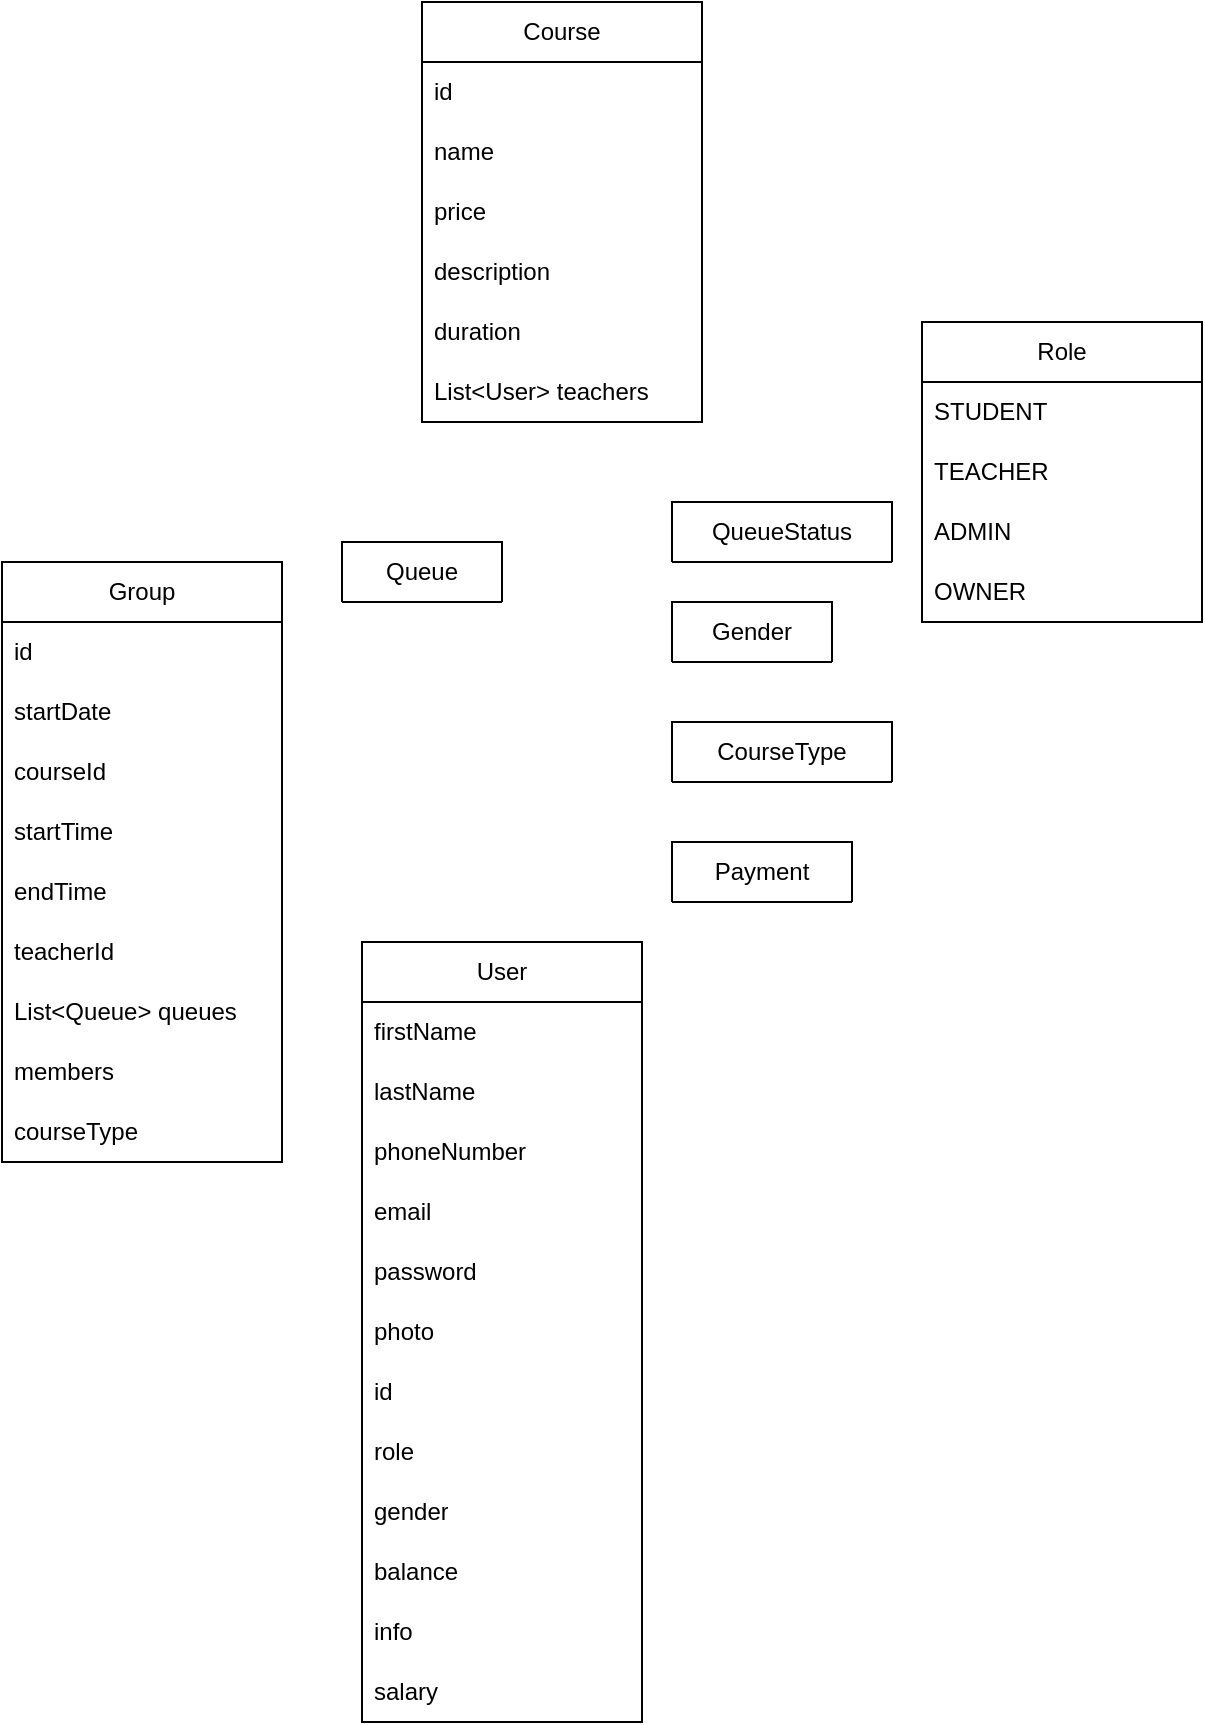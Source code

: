 <mxfile version="20.8.20" type="github">
  <diagram id="C5RBs43oDa-KdzZeNtuy" name="Page-1">
    <mxGraphModel dx="765" dy="386" grid="1" gridSize="10" guides="1" tooltips="1" connect="1" arrows="1" fold="1" page="1" pageScale="1" pageWidth="827" pageHeight="1169" math="0" shadow="0">
      <root>
        <mxCell id="WIyWlLk6GJQsqaUBKTNV-0" />
        <mxCell id="WIyWlLk6GJQsqaUBKTNV-1" parent="WIyWlLk6GJQsqaUBKTNV-0" />
        <mxCell id="SxB7G9DMkLd5KaEbz9lB-16" value="Role" style="swimlane;fontStyle=0;childLayout=stackLayout;horizontal=1;startSize=30;horizontalStack=0;resizeParent=1;resizeParentMax=0;resizeLast=0;collapsible=1;marginBottom=0;whiteSpace=wrap;html=1;" vertex="1" parent="WIyWlLk6GJQsqaUBKTNV-1">
          <mxGeometry x="560" y="380" width="140" height="150" as="geometry">
            <mxRectangle x="545" y="410" width="70" height="30" as="alternateBounds" />
          </mxGeometry>
        </mxCell>
        <mxCell id="SxB7G9DMkLd5KaEbz9lB-17" value="STUDENT" style="text;strokeColor=none;fillColor=none;align=left;verticalAlign=middle;spacingLeft=4;spacingRight=4;overflow=hidden;points=[[0,0.5],[1,0.5]];portConstraint=eastwest;rotatable=0;whiteSpace=wrap;html=1;" vertex="1" parent="SxB7G9DMkLd5KaEbz9lB-16">
          <mxGeometry y="30" width="140" height="30" as="geometry" />
        </mxCell>
        <mxCell id="SxB7G9DMkLd5KaEbz9lB-18" value="TEACHER" style="text;strokeColor=none;fillColor=none;align=left;verticalAlign=middle;spacingLeft=4;spacingRight=4;overflow=hidden;points=[[0,0.5],[1,0.5]];portConstraint=eastwest;rotatable=0;whiteSpace=wrap;html=1;" vertex="1" parent="SxB7G9DMkLd5KaEbz9lB-16">
          <mxGeometry y="60" width="140" height="30" as="geometry" />
        </mxCell>
        <mxCell id="SxB7G9DMkLd5KaEbz9lB-19" value="ADMIN" style="text;strokeColor=none;fillColor=none;align=left;verticalAlign=middle;spacingLeft=4;spacingRight=4;overflow=hidden;points=[[0,0.5],[1,0.5]];portConstraint=eastwest;rotatable=0;whiteSpace=wrap;html=1;" vertex="1" parent="SxB7G9DMkLd5KaEbz9lB-16">
          <mxGeometry y="90" width="140" height="30" as="geometry" />
        </mxCell>
        <mxCell id="SxB7G9DMkLd5KaEbz9lB-21" value="OWNER&lt;br&gt;" style="text;strokeColor=none;fillColor=none;align=left;verticalAlign=middle;spacingLeft=4;spacingRight=4;overflow=hidden;points=[[0,0.5],[1,0.5]];portConstraint=eastwest;rotatable=0;whiteSpace=wrap;html=1;" vertex="1" parent="SxB7G9DMkLd5KaEbz9lB-16">
          <mxGeometry y="120" width="140" height="30" as="geometry" />
        </mxCell>
        <mxCell id="SxB7G9DMkLd5KaEbz9lB-22" value="Gender" style="swimlane;fontStyle=0;childLayout=stackLayout;horizontal=1;startSize=30;horizontalStack=0;resizeParent=1;resizeParentMax=0;resizeLast=0;collapsible=1;marginBottom=0;whiteSpace=wrap;html=1;" vertex="1" collapsed="1" parent="WIyWlLk6GJQsqaUBKTNV-1">
          <mxGeometry x="435" y="520" width="80" height="30" as="geometry">
            <mxRectangle x="450" y="520" width="140" height="90" as="alternateBounds" />
          </mxGeometry>
        </mxCell>
        <mxCell id="SxB7G9DMkLd5KaEbz9lB-23" value="MALE" style="text;strokeColor=none;fillColor=none;align=left;verticalAlign=middle;spacingLeft=4;spacingRight=4;overflow=hidden;points=[[0,0.5],[1,0.5]];portConstraint=eastwest;rotatable=0;whiteSpace=wrap;html=1;" vertex="1" parent="SxB7G9DMkLd5KaEbz9lB-22">
          <mxGeometry y="30" width="140" height="30" as="geometry" />
        </mxCell>
        <mxCell id="SxB7G9DMkLd5KaEbz9lB-24" value="FEMALE" style="text;strokeColor=none;fillColor=none;align=left;verticalAlign=middle;spacingLeft=4;spacingRight=4;overflow=hidden;points=[[0,0.5],[1,0.5]];portConstraint=eastwest;rotatable=0;whiteSpace=wrap;html=1;" vertex="1" parent="SxB7G9DMkLd5KaEbz9lB-22">
          <mxGeometry y="60" width="140" height="30" as="geometry" />
        </mxCell>
        <mxCell id="SxB7G9DMkLd5KaEbz9lB-26" value="User" style="swimlane;fontStyle=0;childLayout=stackLayout;horizontal=1;startSize=30;horizontalStack=0;resizeParent=1;resizeParentMax=0;resizeLast=0;collapsible=1;marginBottom=0;whiteSpace=wrap;html=1;" vertex="1" parent="WIyWlLk6GJQsqaUBKTNV-1">
          <mxGeometry x="280" y="690" width="140" height="390" as="geometry">
            <mxRectangle x="580" y="570" width="70" height="30" as="alternateBounds" />
          </mxGeometry>
        </mxCell>
        <mxCell id="SxB7G9DMkLd5KaEbz9lB-27" value="firstName" style="text;strokeColor=none;fillColor=none;align=left;verticalAlign=middle;spacingLeft=4;spacingRight=4;overflow=hidden;points=[[0,0.5],[1,0.5]];portConstraint=eastwest;rotatable=0;whiteSpace=wrap;html=1;" vertex="1" parent="SxB7G9DMkLd5KaEbz9lB-26">
          <mxGeometry y="30" width="140" height="30" as="geometry" />
        </mxCell>
        <mxCell id="SxB7G9DMkLd5KaEbz9lB-28" value="lastName" style="text;strokeColor=none;fillColor=none;align=left;verticalAlign=middle;spacingLeft=4;spacingRight=4;overflow=hidden;points=[[0,0.5],[1,0.5]];portConstraint=eastwest;rotatable=0;whiteSpace=wrap;html=1;" vertex="1" parent="SxB7G9DMkLd5KaEbz9lB-26">
          <mxGeometry y="60" width="140" height="30" as="geometry" />
        </mxCell>
        <mxCell id="SxB7G9DMkLd5KaEbz9lB-29" value="phoneNumber" style="text;strokeColor=none;fillColor=none;align=left;verticalAlign=middle;spacingLeft=4;spacingRight=4;overflow=hidden;points=[[0,0.5],[1,0.5]];portConstraint=eastwest;rotatable=0;whiteSpace=wrap;html=1;" vertex="1" parent="SxB7G9DMkLd5KaEbz9lB-26">
          <mxGeometry y="90" width="140" height="30" as="geometry" />
        </mxCell>
        <mxCell id="SxB7G9DMkLd5KaEbz9lB-30" value="email" style="text;strokeColor=none;fillColor=none;align=left;verticalAlign=middle;spacingLeft=4;spacingRight=4;overflow=hidden;points=[[0,0.5],[1,0.5]];portConstraint=eastwest;rotatable=0;whiteSpace=wrap;html=1;" vertex="1" parent="SxB7G9DMkLd5KaEbz9lB-26">
          <mxGeometry y="120" width="140" height="30" as="geometry" />
        </mxCell>
        <mxCell id="SxB7G9DMkLd5KaEbz9lB-31" value="password" style="text;strokeColor=none;fillColor=none;align=left;verticalAlign=middle;spacingLeft=4;spacingRight=4;overflow=hidden;points=[[0,0.5],[1,0.5]];portConstraint=eastwest;rotatable=0;whiteSpace=wrap;html=1;" vertex="1" parent="SxB7G9DMkLd5KaEbz9lB-26">
          <mxGeometry y="150" width="140" height="30" as="geometry" />
        </mxCell>
        <mxCell id="SxB7G9DMkLd5KaEbz9lB-32" value="photo" style="text;strokeColor=none;fillColor=none;align=left;verticalAlign=middle;spacingLeft=4;spacingRight=4;overflow=hidden;points=[[0,0.5],[1,0.5]];portConstraint=eastwest;rotatable=0;whiteSpace=wrap;html=1;" vertex="1" parent="SxB7G9DMkLd5KaEbz9lB-26">
          <mxGeometry y="180" width="140" height="30" as="geometry" />
        </mxCell>
        <mxCell id="SxB7G9DMkLd5KaEbz9lB-34" value="id" style="text;strokeColor=none;fillColor=none;align=left;verticalAlign=middle;spacingLeft=4;spacingRight=4;overflow=hidden;points=[[0,0.5],[1,0.5]];portConstraint=eastwest;rotatable=0;whiteSpace=wrap;html=1;" vertex="1" parent="SxB7G9DMkLd5KaEbz9lB-26">
          <mxGeometry y="210" width="140" height="30" as="geometry" />
        </mxCell>
        <mxCell id="SxB7G9DMkLd5KaEbz9lB-35" value="role" style="text;strokeColor=none;fillColor=none;align=left;verticalAlign=middle;spacingLeft=4;spacingRight=4;overflow=hidden;points=[[0,0.5],[1,0.5]];portConstraint=eastwest;rotatable=0;whiteSpace=wrap;html=1;" vertex="1" parent="SxB7G9DMkLd5KaEbz9lB-26">
          <mxGeometry y="240" width="140" height="30" as="geometry" />
        </mxCell>
        <mxCell id="SxB7G9DMkLd5KaEbz9lB-36" value="gender" style="text;strokeColor=none;fillColor=none;align=left;verticalAlign=middle;spacingLeft=4;spacingRight=4;overflow=hidden;points=[[0,0.5],[1,0.5]];portConstraint=eastwest;rotatable=0;whiteSpace=wrap;html=1;" vertex="1" parent="SxB7G9DMkLd5KaEbz9lB-26">
          <mxGeometry y="270" width="140" height="30" as="geometry" />
        </mxCell>
        <mxCell id="SxB7G9DMkLd5KaEbz9lB-78" value="balance" style="text;strokeColor=none;fillColor=none;align=left;verticalAlign=middle;spacingLeft=4;spacingRight=4;overflow=hidden;points=[[0,0.5],[1,0.5]];portConstraint=eastwest;rotatable=0;whiteSpace=wrap;html=1;" vertex="1" parent="SxB7G9DMkLd5KaEbz9lB-26">
          <mxGeometry y="300" width="140" height="30" as="geometry" />
        </mxCell>
        <mxCell id="SxB7G9DMkLd5KaEbz9lB-101" value="info" style="text;strokeColor=none;fillColor=none;align=left;verticalAlign=middle;spacingLeft=4;spacingRight=4;overflow=hidden;points=[[0,0.5],[1,0.5]];portConstraint=eastwest;rotatable=0;whiteSpace=wrap;html=1;" vertex="1" parent="SxB7G9DMkLd5KaEbz9lB-26">
          <mxGeometry y="330" width="140" height="30" as="geometry" />
        </mxCell>
        <mxCell id="SxB7G9DMkLd5KaEbz9lB-102" value="salary" style="text;strokeColor=none;fillColor=none;align=left;verticalAlign=middle;spacingLeft=4;spacingRight=4;overflow=hidden;points=[[0,0.5],[1,0.5]];portConstraint=eastwest;rotatable=0;whiteSpace=wrap;html=1;" vertex="1" parent="SxB7G9DMkLd5KaEbz9lB-26">
          <mxGeometry y="360" width="140" height="30" as="geometry" />
        </mxCell>
        <mxCell id="SxB7G9DMkLd5KaEbz9lB-38" value="Course" style="swimlane;fontStyle=0;childLayout=stackLayout;horizontal=1;startSize=30;horizontalStack=0;resizeParent=1;resizeParentMax=0;resizeLast=0;collapsible=1;marginBottom=0;whiteSpace=wrap;html=1;" vertex="1" parent="WIyWlLk6GJQsqaUBKTNV-1">
          <mxGeometry x="310" y="220" width="140" height="210" as="geometry">
            <mxRectangle x="420" y="390" width="80" height="30" as="alternateBounds" />
          </mxGeometry>
        </mxCell>
        <mxCell id="SxB7G9DMkLd5KaEbz9lB-39" value="id" style="text;strokeColor=none;fillColor=none;align=left;verticalAlign=middle;spacingLeft=4;spacingRight=4;overflow=hidden;points=[[0,0.5],[1,0.5]];portConstraint=eastwest;rotatable=0;whiteSpace=wrap;html=1;" vertex="1" parent="SxB7G9DMkLd5KaEbz9lB-38">
          <mxGeometry y="30" width="140" height="30" as="geometry" />
        </mxCell>
        <mxCell id="SxB7G9DMkLd5KaEbz9lB-40" value="name" style="text;strokeColor=none;fillColor=none;align=left;verticalAlign=middle;spacingLeft=4;spacingRight=4;overflow=hidden;points=[[0,0.5],[1,0.5]];portConstraint=eastwest;rotatable=0;whiteSpace=wrap;html=1;" vertex="1" parent="SxB7G9DMkLd5KaEbz9lB-38">
          <mxGeometry y="60" width="140" height="30" as="geometry" />
        </mxCell>
        <mxCell id="SxB7G9DMkLd5KaEbz9lB-41" value="price" style="text;strokeColor=none;fillColor=none;align=left;verticalAlign=middle;spacingLeft=4;spacingRight=4;overflow=hidden;points=[[0,0.5],[1,0.5]];portConstraint=eastwest;rotatable=0;whiteSpace=wrap;html=1;" vertex="1" parent="SxB7G9DMkLd5KaEbz9lB-38">
          <mxGeometry y="90" width="140" height="30" as="geometry" />
        </mxCell>
        <mxCell id="SxB7G9DMkLd5KaEbz9lB-42" value="description" style="text;strokeColor=none;fillColor=none;align=left;verticalAlign=middle;spacingLeft=4;spacingRight=4;overflow=hidden;points=[[0,0.5],[1,0.5]];portConstraint=eastwest;rotatable=0;whiteSpace=wrap;html=1;" vertex="1" parent="SxB7G9DMkLd5KaEbz9lB-38">
          <mxGeometry y="120" width="140" height="30" as="geometry" />
        </mxCell>
        <mxCell id="SxB7G9DMkLd5KaEbz9lB-43" value="duration" style="text;strokeColor=none;fillColor=none;align=left;verticalAlign=middle;spacingLeft=4;spacingRight=4;overflow=hidden;points=[[0,0.5],[1,0.5]];portConstraint=eastwest;rotatable=0;whiteSpace=wrap;html=1;" vertex="1" parent="SxB7G9DMkLd5KaEbz9lB-38">
          <mxGeometry y="150" width="140" height="30" as="geometry" />
        </mxCell>
        <mxCell id="SxB7G9DMkLd5KaEbz9lB-44" value="List&amp;lt;User&amp;gt; teachers" style="text;strokeColor=none;fillColor=none;align=left;verticalAlign=middle;spacingLeft=4;spacingRight=4;overflow=hidden;points=[[0,0.5],[1,0.5]];portConstraint=eastwest;rotatable=0;whiteSpace=wrap;html=1;" vertex="1" parent="SxB7G9DMkLd5KaEbz9lB-38">
          <mxGeometry y="180" width="140" height="30" as="geometry" />
        </mxCell>
        <mxCell id="SxB7G9DMkLd5KaEbz9lB-49" value="QueueStatus" style="swimlane;fontStyle=0;childLayout=stackLayout;horizontal=1;startSize=30;horizontalStack=0;resizeParent=1;resizeParentMax=0;resizeLast=0;collapsible=1;marginBottom=0;whiteSpace=wrap;html=1;" vertex="1" collapsed="1" parent="WIyWlLk6GJQsqaUBKTNV-1">
          <mxGeometry x="435" y="470" width="110" height="30" as="geometry">
            <mxRectangle x="50" y="520" width="140" height="180" as="alternateBounds" />
          </mxGeometry>
        </mxCell>
        <mxCell id="SxB7G9DMkLd5KaEbz9lB-51" value="WAITING" style="text;strokeColor=none;fillColor=none;align=left;verticalAlign=middle;spacingLeft=4;spacingRight=4;overflow=hidden;points=[[0,0.5],[1,0.5]];portConstraint=eastwest;rotatable=0;whiteSpace=wrap;html=1;" vertex="1" parent="SxB7G9DMkLd5KaEbz9lB-49">
          <mxGeometry y="30" width="140" height="30" as="geometry" />
        </mxCell>
        <mxCell id="SxB7G9DMkLd5KaEbz9lB-52" value="ACCEPTED" style="text;strokeColor=none;fillColor=none;align=left;verticalAlign=middle;spacingLeft=4;spacingRight=4;overflow=hidden;points=[[0,0.5],[1,0.5]];portConstraint=eastwest;rotatable=0;whiteSpace=wrap;html=1;" vertex="1" parent="SxB7G9DMkLd5KaEbz9lB-49">
          <mxGeometry y="60" width="140" height="30" as="geometry" />
        </mxCell>
        <mxCell id="SxB7G9DMkLd5KaEbz9lB-53" value="CANCELED" style="text;strokeColor=none;fillColor=none;align=left;verticalAlign=middle;spacingLeft=4;spacingRight=4;overflow=hidden;points=[[0,0.5],[1,0.5]];portConstraint=eastwest;rotatable=0;whiteSpace=wrap;html=1;" vertex="1" parent="SxB7G9DMkLd5KaEbz9lB-49">
          <mxGeometry y="90" width="140" height="30" as="geometry" />
        </mxCell>
        <mxCell id="SxB7G9DMkLd5KaEbz9lB-55" value="REJECTED" style="text;strokeColor=none;fillColor=none;align=left;verticalAlign=middle;spacingLeft=4;spacingRight=4;overflow=hidden;points=[[0,0.5],[1,0.5]];portConstraint=eastwest;rotatable=0;whiteSpace=wrap;html=1;" vertex="1" parent="SxB7G9DMkLd5KaEbz9lB-49">
          <mxGeometry y="120" width="140" height="30" as="geometry" />
        </mxCell>
        <mxCell id="SxB7G9DMkLd5KaEbz9lB-57" value="STUDYING" style="text;strokeColor=none;fillColor=none;align=left;verticalAlign=middle;spacingLeft=4;spacingRight=4;overflow=hidden;points=[[0,0.5],[1,0.5]];portConstraint=eastwest;rotatable=0;whiteSpace=wrap;html=1;" vertex="1" parent="SxB7G9DMkLd5KaEbz9lB-49">
          <mxGeometry y="150" width="140" height="30" as="geometry" />
        </mxCell>
        <mxCell id="SxB7G9DMkLd5KaEbz9lB-58" value="Queue" style="swimlane;fontStyle=0;childLayout=stackLayout;horizontal=1;startSize=30;horizontalStack=0;resizeParent=1;resizeParentMax=0;resizeLast=0;collapsible=1;marginBottom=0;whiteSpace=wrap;html=1;" vertex="1" collapsed="1" parent="WIyWlLk6GJQsqaUBKTNV-1">
          <mxGeometry x="270" y="490" width="80" height="30" as="geometry">
            <mxRectangle x="260" y="450" width="140" height="180" as="alternateBounds" />
          </mxGeometry>
        </mxCell>
        <mxCell id="SxB7G9DMkLd5KaEbz9lB-59" value="id" style="text;strokeColor=none;fillColor=none;align=left;verticalAlign=middle;spacingLeft=4;spacingRight=4;overflow=hidden;points=[[0,0.5],[1,0.5]];portConstraint=eastwest;rotatable=0;whiteSpace=wrap;html=1;" vertex="1" parent="SxB7G9DMkLd5KaEbz9lB-58">
          <mxGeometry y="30" width="140" height="30" as="geometry" />
        </mxCell>
        <mxCell id="SxB7G9DMkLd5KaEbz9lB-61" value="queueStatus" style="text;strokeColor=none;fillColor=none;align=left;verticalAlign=middle;spacingLeft=4;spacingRight=4;overflow=hidden;points=[[0,0.5],[1,0.5]];portConstraint=eastwest;rotatable=0;whiteSpace=wrap;html=1;" vertex="1" parent="SxB7G9DMkLd5KaEbz9lB-58">
          <mxGeometry y="60" width="140" height="30" as="geometry" />
        </mxCell>
        <mxCell id="SxB7G9DMkLd5KaEbz9lB-62" value="courseId" style="text;strokeColor=none;fillColor=none;align=left;verticalAlign=middle;spacingLeft=4;spacingRight=4;overflow=hidden;points=[[0,0.5],[1,0.5]];portConstraint=eastwest;rotatable=0;whiteSpace=wrap;html=1;" vertex="1" parent="SxB7G9DMkLd5KaEbz9lB-58">
          <mxGeometry y="90" width="140" height="30" as="geometry" />
        </mxCell>
        <mxCell id="SxB7G9DMkLd5KaEbz9lB-63" value="userId" style="text;strokeColor=none;fillColor=none;align=left;verticalAlign=middle;spacingLeft=4;spacingRight=4;overflow=hidden;points=[[0,0.5],[1,0.5]];portConstraint=eastwest;rotatable=0;whiteSpace=wrap;html=1;" vertex="1" parent="SxB7G9DMkLd5KaEbz9lB-58">
          <mxGeometry y="120" width="140" height="30" as="geometry" />
        </mxCell>
        <mxCell id="SxB7G9DMkLd5KaEbz9lB-64" value="startDate" style="text;strokeColor=none;fillColor=none;align=left;verticalAlign=middle;spacingLeft=4;spacingRight=4;overflow=hidden;points=[[0,0.5],[1,0.5]];portConstraint=eastwest;rotatable=0;whiteSpace=wrap;html=1;" vertex="1" parent="SxB7G9DMkLd5KaEbz9lB-58">
          <mxGeometry y="150" width="140" height="30" as="geometry" />
        </mxCell>
        <mxCell id="SxB7G9DMkLd5KaEbz9lB-67" value="Group" style="swimlane;fontStyle=0;childLayout=stackLayout;horizontal=1;startSize=30;horizontalStack=0;resizeParent=1;resizeParentMax=0;resizeLast=0;collapsible=1;marginBottom=0;whiteSpace=wrap;html=1;" vertex="1" parent="WIyWlLk6GJQsqaUBKTNV-1">
          <mxGeometry x="100" y="500" width="140" height="300" as="geometry">
            <mxRectangle x="100" y="500" width="70" height="30" as="alternateBounds" />
          </mxGeometry>
        </mxCell>
        <mxCell id="SxB7G9DMkLd5KaEbz9lB-68" value="id" style="text;strokeColor=none;fillColor=none;align=left;verticalAlign=middle;spacingLeft=4;spacingRight=4;overflow=hidden;points=[[0,0.5],[1,0.5]];portConstraint=eastwest;rotatable=0;whiteSpace=wrap;html=1;" vertex="1" parent="SxB7G9DMkLd5KaEbz9lB-67">
          <mxGeometry y="30" width="140" height="30" as="geometry" />
        </mxCell>
        <mxCell id="SxB7G9DMkLd5KaEbz9lB-69" value="startDate" style="text;strokeColor=none;fillColor=none;align=left;verticalAlign=middle;spacingLeft=4;spacingRight=4;overflow=hidden;points=[[0,0.5],[1,0.5]];portConstraint=eastwest;rotatable=0;whiteSpace=wrap;html=1;" vertex="1" parent="SxB7G9DMkLd5KaEbz9lB-67">
          <mxGeometry y="60" width="140" height="30" as="geometry" />
        </mxCell>
        <mxCell id="SxB7G9DMkLd5KaEbz9lB-70" value="courseId" style="text;strokeColor=none;fillColor=none;align=left;verticalAlign=middle;spacingLeft=4;spacingRight=4;overflow=hidden;points=[[0,0.5],[1,0.5]];portConstraint=eastwest;rotatable=0;whiteSpace=wrap;html=1;" vertex="1" parent="SxB7G9DMkLd5KaEbz9lB-67">
          <mxGeometry y="90" width="140" height="30" as="geometry" />
        </mxCell>
        <mxCell id="SxB7G9DMkLd5KaEbz9lB-72" value="startTime" style="text;strokeColor=none;fillColor=none;align=left;verticalAlign=middle;spacingLeft=4;spacingRight=4;overflow=hidden;points=[[0,0.5],[1,0.5]];portConstraint=eastwest;rotatable=0;whiteSpace=wrap;html=1;" vertex="1" parent="SxB7G9DMkLd5KaEbz9lB-67">
          <mxGeometry y="120" width="140" height="30" as="geometry" />
        </mxCell>
        <mxCell id="SxB7G9DMkLd5KaEbz9lB-73" value="endTime" style="text;strokeColor=none;fillColor=none;align=left;verticalAlign=middle;spacingLeft=4;spacingRight=4;overflow=hidden;points=[[0,0.5],[1,0.5]];portConstraint=eastwest;rotatable=0;whiteSpace=wrap;html=1;" vertex="1" parent="SxB7G9DMkLd5KaEbz9lB-67">
          <mxGeometry y="150" width="140" height="30" as="geometry" />
        </mxCell>
        <mxCell id="SxB7G9DMkLd5KaEbz9lB-74" value="teacherId" style="text;strokeColor=none;fillColor=none;align=left;verticalAlign=middle;spacingLeft=4;spacingRight=4;overflow=hidden;points=[[0,0.5],[1,0.5]];portConstraint=eastwest;rotatable=0;whiteSpace=wrap;html=1;" vertex="1" parent="SxB7G9DMkLd5KaEbz9lB-67">
          <mxGeometry y="180" width="140" height="30" as="geometry" />
        </mxCell>
        <mxCell id="SxB7G9DMkLd5KaEbz9lB-75" value="List&amp;lt;Queue&amp;gt; queues" style="text;strokeColor=none;fillColor=none;align=left;verticalAlign=middle;spacingLeft=4;spacingRight=4;overflow=hidden;points=[[0,0.5],[1,0.5]];portConstraint=eastwest;rotatable=0;whiteSpace=wrap;html=1;" vertex="1" parent="SxB7G9DMkLd5KaEbz9lB-67">
          <mxGeometry y="210" width="140" height="30" as="geometry" />
        </mxCell>
        <mxCell id="SxB7G9DMkLd5KaEbz9lB-76" value="members" style="text;strokeColor=none;fillColor=none;align=left;verticalAlign=middle;spacingLeft=4;spacingRight=4;overflow=hidden;points=[[0,0.5],[1,0.5]];portConstraint=eastwest;rotatable=0;whiteSpace=wrap;html=1;" vertex="1" parent="SxB7G9DMkLd5KaEbz9lB-67">
          <mxGeometry y="240" width="140" height="30" as="geometry" />
        </mxCell>
        <mxCell id="SxB7G9DMkLd5KaEbz9lB-84" value="courseType" style="text;strokeColor=none;fillColor=none;align=left;verticalAlign=middle;spacingLeft=4;spacingRight=4;overflow=hidden;points=[[0,0.5],[1,0.5]];portConstraint=eastwest;rotatable=0;whiteSpace=wrap;html=1;" vertex="1" parent="SxB7G9DMkLd5KaEbz9lB-67">
          <mxGeometry y="270" width="140" height="30" as="geometry" />
        </mxCell>
        <mxCell id="SxB7G9DMkLd5KaEbz9lB-79" value="CourseType" style="swimlane;fontStyle=0;childLayout=stackLayout;horizontal=1;startSize=30;horizontalStack=0;resizeParent=1;resizeParentMax=0;resizeLast=0;collapsible=1;marginBottom=0;whiteSpace=wrap;html=1;" vertex="1" collapsed="1" parent="WIyWlLk6GJQsqaUBKTNV-1">
          <mxGeometry x="435" y="580" width="110" height="30" as="geometry">
            <mxRectangle x="440" y="640" width="140" height="120" as="alternateBounds" />
          </mxGeometry>
        </mxCell>
        <mxCell id="SxB7G9DMkLd5KaEbz9lB-82" value="Bootcamp" style="text;strokeColor=none;fillColor=none;align=left;verticalAlign=middle;spacingLeft=4;spacingRight=4;overflow=hidden;points=[[0,0.5],[1,0.5]];portConstraint=eastwest;rotatable=0;whiteSpace=wrap;html=1;" vertex="1" parent="SxB7G9DMkLd5KaEbz9lB-79">
          <mxGeometry y="30" width="140" height="30" as="geometry" />
        </mxCell>
        <mxCell id="SxB7G9DMkLd5KaEbz9lB-83" value="Odd" style="text;strokeColor=none;fillColor=none;align=left;verticalAlign=middle;spacingLeft=4;spacingRight=4;overflow=hidden;points=[[0,0.5],[1,0.5]];portConstraint=eastwest;rotatable=0;whiteSpace=wrap;html=1;" vertex="1" parent="SxB7G9DMkLd5KaEbz9lB-79">
          <mxGeometry y="60" width="140" height="30" as="geometry" />
        </mxCell>
        <mxCell id="SxB7G9DMkLd5KaEbz9lB-86" value="Even" style="text;strokeColor=none;fillColor=none;align=left;verticalAlign=middle;spacingLeft=4;spacingRight=4;overflow=hidden;points=[[0,0.5],[1,0.5]];portConstraint=eastwest;rotatable=0;whiteSpace=wrap;html=1;" vertex="1" parent="SxB7G9DMkLd5KaEbz9lB-79">
          <mxGeometry y="90" width="140" height="30" as="geometry" />
        </mxCell>
        <mxCell id="SxB7G9DMkLd5KaEbz9lB-87" value="Payment" style="swimlane;fontStyle=0;childLayout=stackLayout;horizontal=1;startSize=30;horizontalStack=0;resizeParent=1;resizeParentMax=0;resizeLast=0;collapsible=1;marginBottom=0;whiteSpace=wrap;html=1;" vertex="1" collapsed="1" parent="WIyWlLk6GJQsqaUBKTNV-1">
          <mxGeometry x="435" y="640" width="90" height="30" as="geometry">
            <mxRectangle x="280" y="630" width="140" height="150" as="alternateBounds" />
          </mxGeometry>
        </mxCell>
        <mxCell id="SxB7G9DMkLd5KaEbz9lB-88" value="id" style="text;strokeColor=none;fillColor=none;align=left;verticalAlign=middle;spacingLeft=4;spacingRight=4;overflow=hidden;points=[[0,0.5],[1,0.5]];portConstraint=eastwest;rotatable=0;whiteSpace=wrap;html=1;" vertex="1" parent="SxB7G9DMkLd5KaEbz9lB-87">
          <mxGeometry y="30" width="140" height="30" as="geometry" />
        </mxCell>
        <mxCell id="SxB7G9DMkLd5KaEbz9lB-89" value="userId" style="text;strokeColor=none;fillColor=none;align=left;verticalAlign=middle;spacingLeft=4;spacingRight=4;overflow=hidden;points=[[0,0.5],[1,0.5]];portConstraint=eastwest;rotatable=0;whiteSpace=wrap;html=1;" vertex="1" parent="SxB7G9DMkLd5KaEbz9lB-87">
          <mxGeometry y="60" width="140" height="30" as="geometry" />
        </mxCell>
        <mxCell id="SxB7G9DMkLd5KaEbz9lB-90" value="price" style="text;strokeColor=none;fillColor=none;align=left;verticalAlign=middle;spacingLeft=4;spacingRight=4;overflow=hidden;points=[[0,0.5],[1,0.5]];portConstraint=eastwest;rotatable=0;whiteSpace=wrap;html=1;" vertex="1" parent="SxB7G9DMkLd5KaEbz9lB-87">
          <mxGeometry y="90" width="140" height="30" as="geometry" />
        </mxCell>
        <mxCell id="SxB7G9DMkLd5KaEbz9lB-91" value="appliedDate" style="text;strokeColor=none;fillColor=none;align=left;verticalAlign=middle;spacingLeft=4;spacingRight=4;overflow=hidden;points=[[0,0.5],[1,0.5]];portConstraint=eastwest;rotatable=0;whiteSpace=wrap;html=1;" vertex="1" parent="SxB7G9DMkLd5KaEbz9lB-87">
          <mxGeometry y="120" width="140" height="30" as="geometry" />
        </mxCell>
      </root>
    </mxGraphModel>
  </diagram>
</mxfile>

